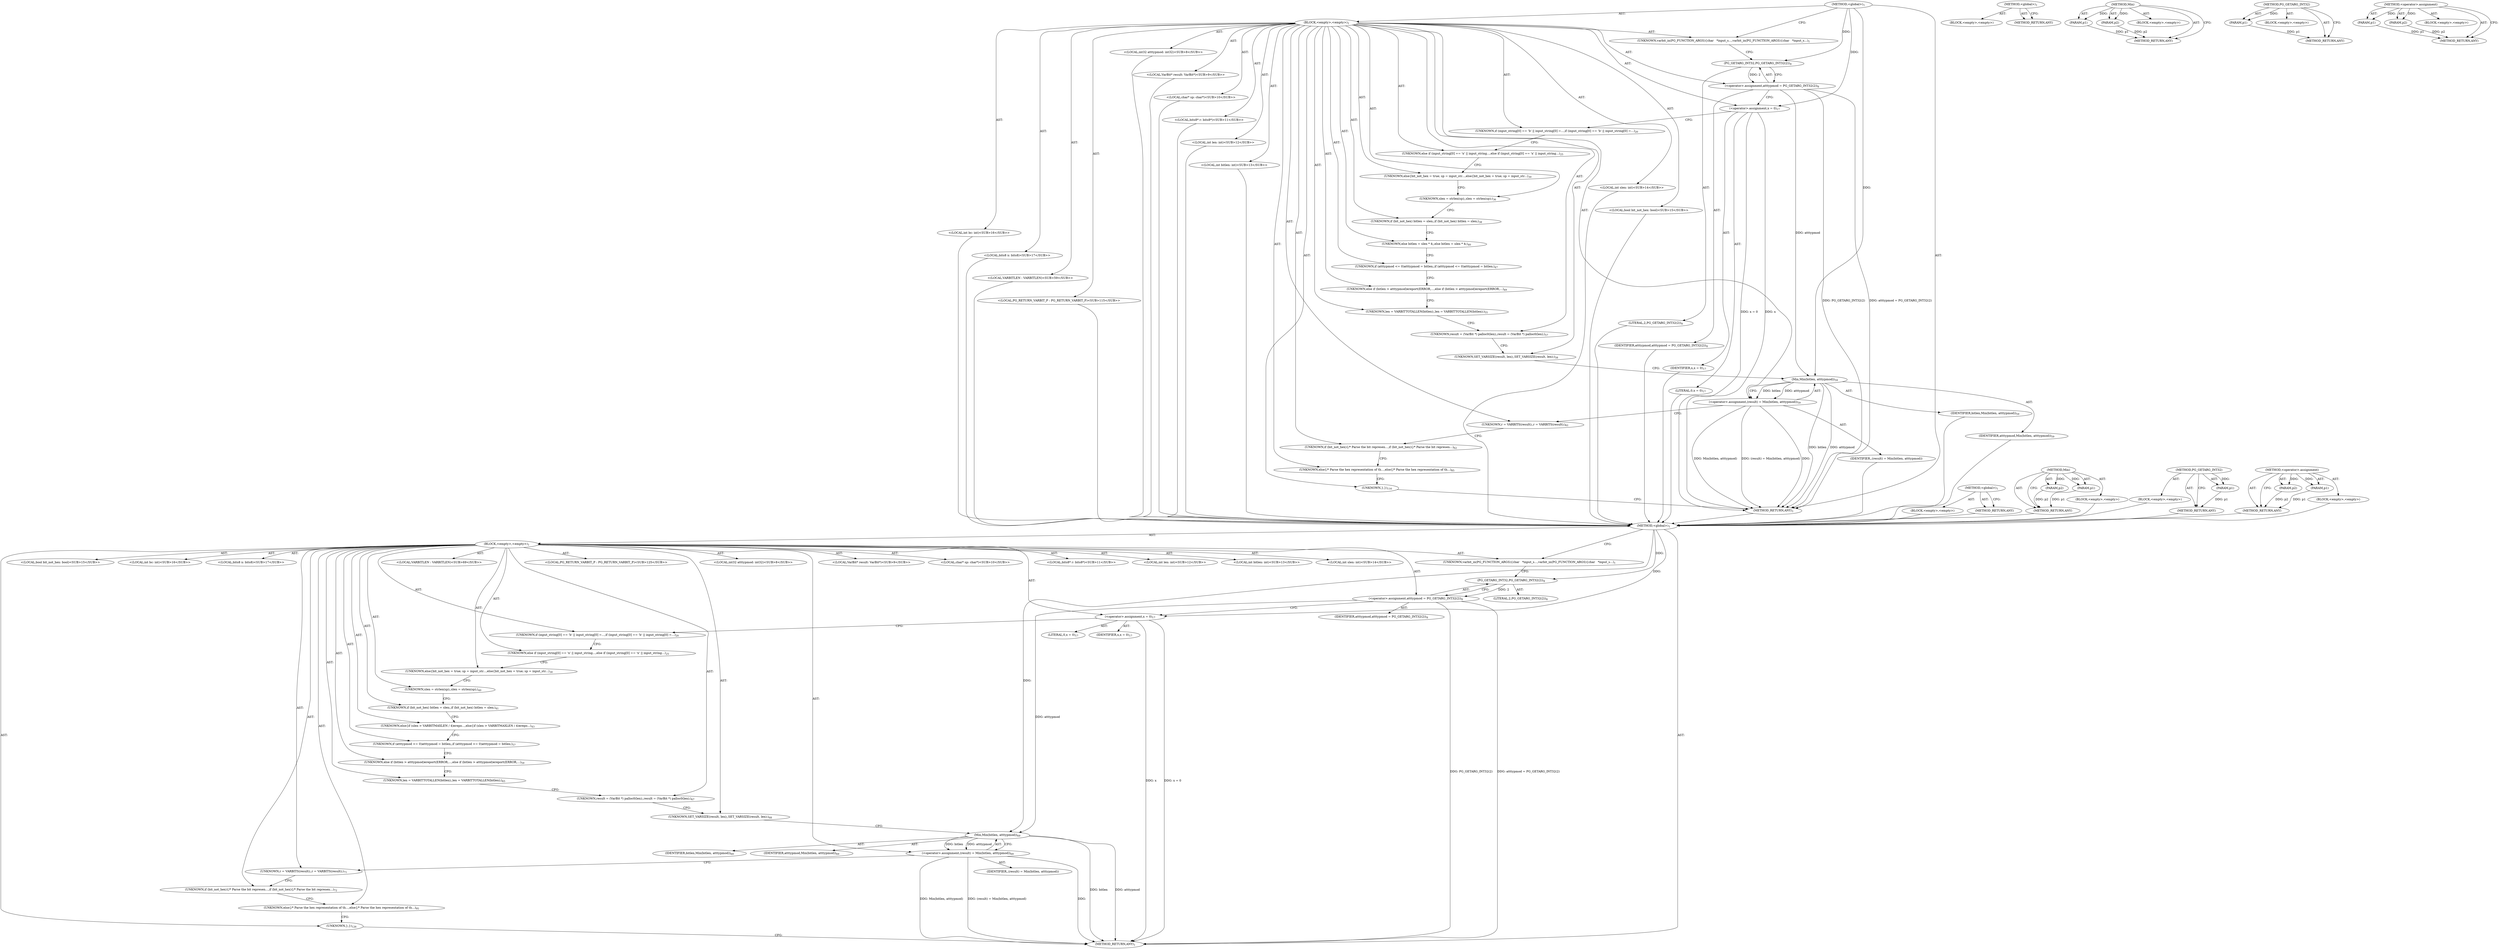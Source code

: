 digraph "&lt;operator&gt;.assignment" {
vulnerable_6 [label=<(METHOD,&lt;global&gt;)<SUB>1</SUB>>];
vulnerable_7 [label=<(BLOCK,&lt;empty&gt;,&lt;empty&gt;)<SUB>1</SUB>>];
vulnerable_8 [label=<(UNKNOWN,varbit_in(PG_FUNCTION_ARGS)
{
	char	   *input_s...,varbit_in(PG_FUNCTION_ARGS)
{
	char	   *input_s...)<SUB>1</SUB>>];
vulnerable_9 [label="<(LOCAL,int32 atttypmod: int32)<SUB>8</SUB>>"];
vulnerable_10 [label=<(&lt;operator&gt;.assignment,atttypmod = PG_GETARG_INT32(2))<SUB>8</SUB>>];
vulnerable_11 [label=<(IDENTIFIER,atttypmod,atttypmod = PG_GETARG_INT32(2))<SUB>8</SUB>>];
vulnerable_12 [label=<(PG_GETARG_INT32,PG_GETARG_INT32(2))<SUB>8</SUB>>];
vulnerable_13 [label=<(LITERAL,2,PG_GETARG_INT32(2))<SUB>8</SUB>>];
vulnerable_14 [label="<(LOCAL,VarBit* result: VarBit*)<SUB>9</SUB>>"];
vulnerable_15 [label="<(LOCAL,char* sp: char*)<SUB>10</SUB>>"];
vulnerable_16 [label="<(LOCAL,bits8* r: bits8*)<SUB>11</SUB>>"];
vulnerable_17 [label="<(LOCAL,int len: int)<SUB>12</SUB>>"];
vulnerable_18 [label="<(LOCAL,int bitlen: int)<SUB>13</SUB>>"];
vulnerable_19 [label="<(LOCAL,int slen: int)<SUB>14</SUB>>"];
vulnerable_20 [label="<(LOCAL,bool bit_not_hex: bool)<SUB>15</SUB>>"];
vulnerable_21 [label="<(LOCAL,int bc: int)<SUB>16</SUB>>"];
vulnerable_22 [label="<(LOCAL,bits8 x: bits8)<SUB>17</SUB>>"];
vulnerable_23 [label=<(&lt;operator&gt;.assignment,x = 0)<SUB>17</SUB>>];
vulnerable_24 [label=<(IDENTIFIER,x,x = 0)<SUB>17</SUB>>];
vulnerable_25 [label=<(LITERAL,0,x = 0)<SUB>17</SUB>>];
vulnerable_26 [label=<(UNKNOWN,if (input_string[0] == 'b' || input_string[0] =...,if (input_string[0] == 'b' || input_string[0] =...)<SUB>20</SUB>>];
vulnerable_27 [label=<(UNKNOWN,else if (input_string[0] == 'x' || input_string...,else if (input_string[0] == 'x' || input_string...)<SUB>25</SUB>>];
vulnerable_28 [label=<(UNKNOWN,else
	{
		bit_not_hex = true;
 		sp = input_str...,else
	{
		bit_not_hex = true;
 		sp = input_str...)<SUB>30</SUB>>];
vulnerable_29 [label=<(UNKNOWN,slen = strlen(sp);,slen = strlen(sp);)<SUB>36</SUB>>];
vulnerable_30 [label=<(UNKNOWN,if (bit_not_hex)
 		bitlen = slen;,if (bit_not_hex)
 		bitlen = slen;)<SUB>38</SUB>>];
vulnerable_31 [label=<(UNKNOWN,else
 		bitlen = slen * 4;,else
 		bitlen = slen * 4;)<SUB>40</SUB>>];
vulnerable_32 [label=<(UNKNOWN,if (atttypmod &lt;= 0)
		atttypmod = bitlen;,if (atttypmod &lt;= 0)
		atttypmod = bitlen;)<SUB>47</SUB>>];
vulnerable_33 [label=<(UNKNOWN,else if (bitlen &gt; atttypmod)
		ereport(ERROR,
	...,else if (bitlen &gt; atttypmod)
		ereport(ERROR,
	...)<SUB>49</SUB>>];
vulnerable_34 [label=<(UNKNOWN,len = VARBITTOTALLEN(bitlen);,len = VARBITTOTALLEN(bitlen);)<SUB>55</SUB>>];
vulnerable_35 [label=<(UNKNOWN,result = (VarBit *) palloc0(len);,result = (VarBit *) palloc0(len);)<SUB>57</SUB>>];
vulnerable_36 [label=<(UNKNOWN,SET_VARSIZE(result, len);,SET_VARSIZE(result, len);)<SUB>58</SUB>>];
vulnerable_37 [label="<(LOCAL,VARBITLEN : VARBITLEN)<SUB>59</SUB>>"];
vulnerable_38 [label=<(&lt;operator&gt;.assignment,(result) = Min(bitlen, atttypmod))<SUB>59</SUB>>];
vulnerable_39 [label=<(IDENTIFIER,,(result) = Min(bitlen, atttypmod))>];
vulnerable_40 [label=<(Min,Min(bitlen, atttypmod))<SUB>59</SUB>>];
vulnerable_41 [label=<(IDENTIFIER,bitlen,Min(bitlen, atttypmod))<SUB>59</SUB>>];
vulnerable_42 [label=<(IDENTIFIER,atttypmod,Min(bitlen, atttypmod))<SUB>59</SUB>>];
vulnerable_43 [label=<(UNKNOWN,r = VARBITS(result);,r = VARBITS(result);)<SUB>61</SUB>>];
vulnerable_44 [label=<(UNKNOWN,if (bit_not_hex)
	{
		/* Parse the bit represen...,if (bit_not_hex)
	{
		/* Parse the bit represen...)<SUB>62</SUB>>];
vulnerable_45 [label=<(UNKNOWN,else
	{
		/* Parse the hex representation of th...,else
	{
		/* Parse the hex representation of th...)<SUB>85</SUB>>];
vulnerable_46 [label="<(LOCAL,PG_RETURN_VARBIT_P : PG_RETURN_VARBIT_P)<SUB>115</SUB>>"];
vulnerable_47 [label=<(UNKNOWN,},})<SUB>116</SUB>>];
vulnerable_48 [label=<(METHOD_RETURN,ANY)<SUB>1</SUB>>];
vulnerable_71 [label=<(METHOD,&lt;global&gt;)<SUB>1</SUB>>];
vulnerable_72 [label=<(BLOCK,&lt;empty&gt;,&lt;empty&gt;)>];
vulnerable_73 [label=<(METHOD_RETURN,ANY)>];
vulnerable_86 [label=<(METHOD,Min)>];
vulnerable_87 [label=<(PARAM,p1)>];
vulnerable_88 [label=<(PARAM,p2)>];
vulnerable_89 [label=<(BLOCK,&lt;empty&gt;,&lt;empty&gt;)>];
vulnerable_90 [label=<(METHOD_RETURN,ANY)>];
vulnerable_82 [label=<(METHOD,PG_GETARG_INT32)>];
vulnerable_83 [label=<(PARAM,p1)>];
vulnerable_84 [label=<(BLOCK,&lt;empty&gt;,&lt;empty&gt;)>];
vulnerable_85 [label=<(METHOD_RETURN,ANY)>];
vulnerable_77 [label=<(METHOD,&lt;operator&gt;.assignment)>];
vulnerable_78 [label=<(PARAM,p1)>];
vulnerable_79 [label=<(PARAM,p2)>];
vulnerable_80 [label=<(BLOCK,&lt;empty&gt;,&lt;empty&gt;)>];
vulnerable_81 [label=<(METHOD_RETURN,ANY)>];
fixed_6 [label=<(METHOD,&lt;global&gt;)<SUB>1</SUB>>];
fixed_7 [label=<(BLOCK,&lt;empty&gt;,&lt;empty&gt;)<SUB>1</SUB>>];
fixed_8 [label=<(UNKNOWN,varbit_in(PG_FUNCTION_ARGS)
{
	char	   *input_s...,varbit_in(PG_FUNCTION_ARGS)
{
	char	   *input_s...)<SUB>1</SUB>>];
fixed_9 [label="<(LOCAL,int32 atttypmod: int32)<SUB>8</SUB>>"];
fixed_10 [label=<(&lt;operator&gt;.assignment,atttypmod = PG_GETARG_INT32(2))<SUB>8</SUB>>];
fixed_11 [label=<(IDENTIFIER,atttypmod,atttypmod = PG_GETARG_INT32(2))<SUB>8</SUB>>];
fixed_12 [label=<(PG_GETARG_INT32,PG_GETARG_INT32(2))<SUB>8</SUB>>];
fixed_13 [label=<(LITERAL,2,PG_GETARG_INT32(2))<SUB>8</SUB>>];
fixed_14 [label="<(LOCAL,VarBit* result: VarBit*)<SUB>9</SUB>>"];
fixed_15 [label="<(LOCAL,char* sp: char*)<SUB>10</SUB>>"];
fixed_16 [label="<(LOCAL,bits8* r: bits8*)<SUB>11</SUB>>"];
fixed_17 [label="<(LOCAL,int len: int)<SUB>12</SUB>>"];
fixed_18 [label="<(LOCAL,int bitlen: int)<SUB>13</SUB>>"];
fixed_19 [label="<(LOCAL,int slen: int)<SUB>14</SUB>>"];
fixed_20 [label="<(LOCAL,bool bit_not_hex: bool)<SUB>15</SUB>>"];
fixed_21 [label="<(LOCAL,int bc: int)<SUB>16</SUB>>"];
fixed_22 [label="<(LOCAL,bits8 x: bits8)<SUB>17</SUB>>"];
fixed_23 [label=<(&lt;operator&gt;.assignment,x = 0)<SUB>17</SUB>>];
fixed_24 [label=<(IDENTIFIER,x,x = 0)<SUB>17</SUB>>];
fixed_25 [label=<(LITERAL,0,x = 0)<SUB>17</SUB>>];
fixed_26 [label=<(UNKNOWN,if (input_string[0] == 'b' || input_string[0] =...,if (input_string[0] == 'b' || input_string[0] =...)<SUB>20</SUB>>];
fixed_27 [label=<(UNKNOWN,else if (input_string[0] == 'x' || input_string...,else if (input_string[0] == 'x' || input_string...)<SUB>25</SUB>>];
fixed_28 [label=<(UNKNOWN,else
	{
		bit_not_hex = true;
 		sp = input_str...,else
	{
		bit_not_hex = true;
 		sp = input_str...)<SUB>30</SUB>>];
fixed_29 [label=<(UNKNOWN,slen = strlen(sp);,slen = strlen(sp);)<SUB>40</SUB>>];
fixed_30 [label=<(UNKNOWN,if (bit_not_hex)
 		bitlen = slen;,if (bit_not_hex)
 		bitlen = slen;)<SUB>41</SUB>>];
fixed_31 [label=<(UNKNOWN,else
	{
		if (slen &gt; VARBITMAXLEN / 4)
			erepo...,else
	{
		if (slen &gt; VARBITMAXLEN / 4)
			erepo...)<SUB>43</SUB>>];
fixed_32 [label=<(UNKNOWN,if (atttypmod &lt;= 0)
		atttypmod = bitlen;,if (atttypmod &lt;= 0)
		atttypmod = bitlen;)<SUB>57</SUB>>];
fixed_33 [label=<(UNKNOWN,else if (bitlen &gt; atttypmod)
		ereport(ERROR,
	...,else if (bitlen &gt; atttypmod)
		ereport(ERROR,
	...)<SUB>59</SUB>>];
fixed_34 [label=<(UNKNOWN,len = VARBITTOTALLEN(bitlen);,len = VARBITTOTALLEN(bitlen);)<SUB>65</SUB>>];
fixed_35 [label=<(UNKNOWN,result = (VarBit *) palloc0(len);,result = (VarBit *) palloc0(len);)<SUB>67</SUB>>];
fixed_36 [label=<(UNKNOWN,SET_VARSIZE(result, len);,SET_VARSIZE(result, len);)<SUB>68</SUB>>];
fixed_37 [label="<(LOCAL,VARBITLEN : VARBITLEN)<SUB>69</SUB>>"];
fixed_38 [label=<(&lt;operator&gt;.assignment,(result) = Min(bitlen, atttypmod))<SUB>69</SUB>>];
fixed_39 [label=<(IDENTIFIER,,(result) = Min(bitlen, atttypmod))>];
fixed_40 [label=<(Min,Min(bitlen, atttypmod))<SUB>69</SUB>>];
fixed_41 [label=<(IDENTIFIER,bitlen,Min(bitlen, atttypmod))<SUB>69</SUB>>];
fixed_42 [label=<(IDENTIFIER,atttypmod,Min(bitlen, atttypmod))<SUB>69</SUB>>];
fixed_43 [label=<(UNKNOWN,r = VARBITS(result);,r = VARBITS(result);)<SUB>71</SUB>>];
fixed_44 [label=<(UNKNOWN,if (bit_not_hex)
	{
		/* Parse the bit represen...,if (bit_not_hex)
	{
		/* Parse the bit represen...)<SUB>72</SUB>>];
fixed_45 [label=<(UNKNOWN,else
	{
		/* Parse the hex representation of th...,else
	{
		/* Parse the hex representation of th...)<SUB>95</SUB>>];
fixed_46 [label="<(LOCAL,PG_RETURN_VARBIT_P : PG_RETURN_VARBIT_P)<SUB>125</SUB>>"];
fixed_47 [label=<(UNKNOWN,},})<SUB>126</SUB>>];
fixed_48 [label=<(METHOD_RETURN,ANY)<SUB>1</SUB>>];
fixed_71 [label=<(METHOD,&lt;global&gt;)<SUB>1</SUB>>];
fixed_72 [label=<(BLOCK,&lt;empty&gt;,&lt;empty&gt;)>];
fixed_73 [label=<(METHOD_RETURN,ANY)>];
fixed_86 [label=<(METHOD,Min)>];
fixed_87 [label=<(PARAM,p1)>];
fixed_88 [label=<(PARAM,p2)>];
fixed_89 [label=<(BLOCK,&lt;empty&gt;,&lt;empty&gt;)>];
fixed_90 [label=<(METHOD_RETURN,ANY)>];
fixed_82 [label=<(METHOD,PG_GETARG_INT32)>];
fixed_83 [label=<(PARAM,p1)>];
fixed_84 [label=<(BLOCK,&lt;empty&gt;,&lt;empty&gt;)>];
fixed_85 [label=<(METHOD_RETURN,ANY)>];
fixed_77 [label=<(METHOD,&lt;operator&gt;.assignment)>];
fixed_78 [label=<(PARAM,p1)>];
fixed_79 [label=<(PARAM,p2)>];
fixed_80 [label=<(BLOCK,&lt;empty&gt;,&lt;empty&gt;)>];
fixed_81 [label=<(METHOD_RETURN,ANY)>];
vulnerable_6 -> vulnerable_7  [key=0, label="AST: "];
vulnerable_6 -> vulnerable_48  [key=0, label="AST: "];
vulnerable_6 -> vulnerable_8  [key=0, label="CFG: "];
vulnerable_6 -> vulnerable_23  [key=0, label="DDG: "];
vulnerable_6 -> vulnerable_12  [key=0, label="DDG: "];
vulnerable_6 -> vulnerable_40  [key=0, label="DDG: "];
vulnerable_7 -> vulnerable_8  [key=0, label="AST: "];
vulnerable_7 -> vulnerable_9  [key=0, label="AST: "];
vulnerable_7 -> vulnerable_10  [key=0, label="AST: "];
vulnerable_7 -> vulnerable_14  [key=0, label="AST: "];
vulnerable_7 -> vulnerable_15  [key=0, label="AST: "];
vulnerable_7 -> vulnerable_16  [key=0, label="AST: "];
vulnerable_7 -> vulnerable_17  [key=0, label="AST: "];
vulnerable_7 -> vulnerable_18  [key=0, label="AST: "];
vulnerable_7 -> vulnerable_19  [key=0, label="AST: "];
vulnerable_7 -> vulnerable_20  [key=0, label="AST: "];
vulnerable_7 -> vulnerable_21  [key=0, label="AST: "];
vulnerable_7 -> vulnerable_22  [key=0, label="AST: "];
vulnerable_7 -> vulnerable_23  [key=0, label="AST: "];
vulnerable_7 -> vulnerable_26  [key=0, label="AST: "];
vulnerable_7 -> vulnerable_27  [key=0, label="AST: "];
vulnerable_7 -> vulnerable_28  [key=0, label="AST: "];
vulnerable_7 -> vulnerable_29  [key=0, label="AST: "];
vulnerable_7 -> vulnerable_30  [key=0, label="AST: "];
vulnerable_7 -> vulnerable_31  [key=0, label="AST: "];
vulnerable_7 -> vulnerable_32  [key=0, label="AST: "];
vulnerable_7 -> vulnerable_33  [key=0, label="AST: "];
vulnerable_7 -> vulnerable_34  [key=0, label="AST: "];
vulnerable_7 -> vulnerable_35  [key=0, label="AST: "];
vulnerable_7 -> vulnerable_36  [key=0, label="AST: "];
vulnerable_7 -> vulnerable_37  [key=0, label="AST: "];
vulnerable_7 -> vulnerable_38  [key=0, label="AST: "];
vulnerable_7 -> vulnerable_43  [key=0, label="AST: "];
vulnerable_7 -> vulnerable_44  [key=0, label="AST: "];
vulnerable_7 -> vulnerable_45  [key=0, label="AST: "];
vulnerable_7 -> vulnerable_46  [key=0, label="AST: "];
vulnerable_7 -> vulnerable_47  [key=0, label="AST: "];
vulnerable_8 -> vulnerable_12  [key=0, label="CFG: "];
vulnerable_9 -> fixed_6  [key=0];
vulnerable_10 -> vulnerable_11  [key=0, label="AST: "];
vulnerable_10 -> vulnerable_12  [key=0, label="AST: "];
vulnerable_10 -> vulnerable_23  [key=0, label="CFG: "];
vulnerable_10 -> vulnerable_48  [key=0, label="DDG: PG_GETARG_INT32(2)"];
vulnerable_10 -> vulnerable_48  [key=1, label="DDG: atttypmod = PG_GETARG_INT32(2)"];
vulnerable_10 -> vulnerable_40  [key=0, label="DDG: atttypmod"];
vulnerable_11 -> fixed_6  [key=0];
vulnerable_12 -> vulnerable_13  [key=0, label="AST: "];
vulnerable_12 -> vulnerable_10  [key=0, label="CFG: "];
vulnerable_12 -> vulnerable_10  [key=1, label="DDG: 2"];
vulnerable_13 -> fixed_6  [key=0];
vulnerable_14 -> fixed_6  [key=0];
vulnerable_15 -> fixed_6  [key=0];
vulnerable_16 -> fixed_6  [key=0];
vulnerable_17 -> fixed_6  [key=0];
vulnerable_18 -> fixed_6  [key=0];
vulnerable_19 -> fixed_6  [key=0];
vulnerable_20 -> fixed_6  [key=0];
vulnerable_21 -> fixed_6  [key=0];
vulnerable_22 -> fixed_6  [key=0];
vulnerable_23 -> vulnerable_24  [key=0, label="AST: "];
vulnerable_23 -> vulnerable_25  [key=0, label="AST: "];
vulnerable_23 -> vulnerable_26  [key=0, label="CFG: "];
vulnerable_23 -> vulnerable_48  [key=0, label="DDG: x"];
vulnerable_23 -> vulnerable_48  [key=1, label="DDG: x = 0"];
vulnerable_24 -> fixed_6  [key=0];
vulnerable_25 -> fixed_6  [key=0];
vulnerable_26 -> vulnerable_27  [key=0, label="CFG: "];
vulnerable_27 -> vulnerable_28  [key=0, label="CFG: "];
vulnerable_28 -> vulnerable_29  [key=0, label="CFG: "];
vulnerable_29 -> vulnerable_30  [key=0, label="CFG: "];
vulnerable_30 -> vulnerable_31  [key=0, label="CFG: "];
vulnerable_31 -> vulnerable_32  [key=0, label="CFG: "];
vulnerable_32 -> vulnerable_33  [key=0, label="CFG: "];
vulnerable_33 -> vulnerable_34  [key=0, label="CFG: "];
vulnerable_34 -> vulnerable_35  [key=0, label="CFG: "];
vulnerable_35 -> vulnerable_36  [key=0, label="CFG: "];
vulnerable_36 -> vulnerable_40  [key=0, label="CFG: "];
vulnerable_37 -> fixed_6  [key=0];
vulnerable_38 -> vulnerable_39  [key=0, label="AST: "];
vulnerable_38 -> vulnerable_40  [key=0, label="AST: "];
vulnerable_38 -> vulnerable_43  [key=0, label="CFG: "];
vulnerable_38 -> vulnerable_48  [key=0, label="DDG: Min(bitlen, atttypmod)"];
vulnerable_38 -> vulnerable_48  [key=1, label="DDG: (result) = Min(bitlen, atttypmod)"];
vulnerable_38 -> vulnerable_48  [key=2, label="DDG: "];
vulnerable_39 -> fixed_6  [key=0];
vulnerable_40 -> vulnerable_41  [key=0, label="AST: "];
vulnerable_40 -> vulnerable_42  [key=0, label="AST: "];
vulnerable_40 -> vulnerable_38  [key=0, label="CFG: "];
vulnerable_40 -> vulnerable_38  [key=1, label="DDG: bitlen"];
vulnerable_40 -> vulnerable_38  [key=2, label="DDG: atttypmod"];
vulnerable_40 -> vulnerable_48  [key=0, label="DDG: bitlen"];
vulnerable_40 -> vulnerable_48  [key=1, label="DDG: atttypmod"];
vulnerable_41 -> fixed_6  [key=0];
vulnerable_42 -> fixed_6  [key=0];
vulnerable_43 -> vulnerable_44  [key=0, label="CFG: "];
vulnerable_44 -> vulnerable_45  [key=0, label="CFG: "];
vulnerable_45 -> vulnerable_47  [key=0, label="CFG: "];
vulnerable_46 -> fixed_6  [key=0];
vulnerable_47 -> vulnerable_48  [key=0, label="CFG: "];
vulnerable_48 -> fixed_6  [key=0];
vulnerable_71 -> vulnerable_72  [key=0, label="AST: "];
vulnerable_71 -> vulnerable_73  [key=0, label="AST: "];
vulnerable_71 -> vulnerable_73  [key=1, label="CFG: "];
vulnerable_72 -> fixed_6  [key=0];
vulnerable_73 -> fixed_6  [key=0];
vulnerable_86 -> vulnerable_87  [key=0, label="AST: "];
vulnerable_86 -> vulnerable_87  [key=1, label="DDG: "];
vulnerable_86 -> vulnerable_89  [key=0, label="AST: "];
vulnerable_86 -> vulnerable_88  [key=0, label="AST: "];
vulnerable_86 -> vulnerable_88  [key=1, label="DDG: "];
vulnerable_86 -> vulnerable_90  [key=0, label="AST: "];
vulnerable_86 -> vulnerable_90  [key=1, label="CFG: "];
vulnerable_87 -> vulnerable_90  [key=0, label="DDG: p1"];
vulnerable_88 -> vulnerable_90  [key=0, label="DDG: p2"];
vulnerable_89 -> fixed_6  [key=0];
vulnerable_90 -> fixed_6  [key=0];
vulnerable_82 -> vulnerable_83  [key=0, label="AST: "];
vulnerable_82 -> vulnerable_83  [key=1, label="DDG: "];
vulnerable_82 -> vulnerable_84  [key=0, label="AST: "];
vulnerable_82 -> vulnerable_85  [key=0, label="AST: "];
vulnerable_82 -> vulnerable_85  [key=1, label="CFG: "];
vulnerable_83 -> vulnerable_85  [key=0, label="DDG: p1"];
vulnerable_84 -> fixed_6  [key=0];
vulnerable_85 -> fixed_6  [key=0];
vulnerable_77 -> vulnerable_78  [key=0, label="AST: "];
vulnerable_77 -> vulnerable_78  [key=1, label="DDG: "];
vulnerable_77 -> vulnerable_80  [key=0, label="AST: "];
vulnerable_77 -> vulnerable_79  [key=0, label="AST: "];
vulnerable_77 -> vulnerable_79  [key=1, label="DDG: "];
vulnerable_77 -> vulnerable_81  [key=0, label="AST: "];
vulnerable_77 -> vulnerable_81  [key=1, label="CFG: "];
vulnerable_78 -> vulnerable_81  [key=0, label="DDG: p1"];
vulnerable_79 -> vulnerable_81  [key=0, label="DDG: p2"];
vulnerable_80 -> fixed_6  [key=0];
vulnerable_81 -> fixed_6  [key=0];
fixed_6 -> fixed_7  [key=0, label="AST: "];
fixed_6 -> fixed_48  [key=0, label="AST: "];
fixed_6 -> fixed_8  [key=0, label="CFG: "];
fixed_6 -> fixed_23  [key=0, label="DDG: "];
fixed_6 -> fixed_12  [key=0, label="DDG: "];
fixed_6 -> fixed_40  [key=0, label="DDG: "];
fixed_7 -> fixed_8  [key=0, label="AST: "];
fixed_7 -> fixed_9  [key=0, label="AST: "];
fixed_7 -> fixed_10  [key=0, label="AST: "];
fixed_7 -> fixed_14  [key=0, label="AST: "];
fixed_7 -> fixed_15  [key=0, label="AST: "];
fixed_7 -> fixed_16  [key=0, label="AST: "];
fixed_7 -> fixed_17  [key=0, label="AST: "];
fixed_7 -> fixed_18  [key=0, label="AST: "];
fixed_7 -> fixed_19  [key=0, label="AST: "];
fixed_7 -> fixed_20  [key=0, label="AST: "];
fixed_7 -> fixed_21  [key=0, label="AST: "];
fixed_7 -> fixed_22  [key=0, label="AST: "];
fixed_7 -> fixed_23  [key=0, label="AST: "];
fixed_7 -> fixed_26  [key=0, label="AST: "];
fixed_7 -> fixed_27  [key=0, label="AST: "];
fixed_7 -> fixed_28  [key=0, label="AST: "];
fixed_7 -> fixed_29  [key=0, label="AST: "];
fixed_7 -> fixed_30  [key=0, label="AST: "];
fixed_7 -> fixed_31  [key=0, label="AST: "];
fixed_7 -> fixed_32  [key=0, label="AST: "];
fixed_7 -> fixed_33  [key=0, label="AST: "];
fixed_7 -> fixed_34  [key=0, label="AST: "];
fixed_7 -> fixed_35  [key=0, label="AST: "];
fixed_7 -> fixed_36  [key=0, label="AST: "];
fixed_7 -> fixed_37  [key=0, label="AST: "];
fixed_7 -> fixed_38  [key=0, label="AST: "];
fixed_7 -> fixed_43  [key=0, label="AST: "];
fixed_7 -> fixed_44  [key=0, label="AST: "];
fixed_7 -> fixed_45  [key=0, label="AST: "];
fixed_7 -> fixed_46  [key=0, label="AST: "];
fixed_7 -> fixed_47  [key=0, label="AST: "];
fixed_8 -> fixed_12  [key=0, label="CFG: "];
fixed_10 -> fixed_11  [key=0, label="AST: "];
fixed_10 -> fixed_12  [key=0, label="AST: "];
fixed_10 -> fixed_23  [key=0, label="CFG: "];
fixed_10 -> fixed_48  [key=0, label="DDG: PG_GETARG_INT32(2)"];
fixed_10 -> fixed_48  [key=1, label="DDG: atttypmod = PG_GETARG_INT32(2)"];
fixed_10 -> fixed_40  [key=0, label="DDG: atttypmod"];
fixed_12 -> fixed_13  [key=0, label="AST: "];
fixed_12 -> fixed_10  [key=0, label="CFG: "];
fixed_12 -> fixed_10  [key=1, label="DDG: 2"];
fixed_23 -> fixed_24  [key=0, label="AST: "];
fixed_23 -> fixed_25  [key=0, label="AST: "];
fixed_23 -> fixed_26  [key=0, label="CFG: "];
fixed_23 -> fixed_48  [key=0, label="DDG: x"];
fixed_23 -> fixed_48  [key=1, label="DDG: x = 0"];
fixed_26 -> fixed_27  [key=0, label="CFG: "];
fixed_27 -> fixed_28  [key=0, label="CFG: "];
fixed_28 -> fixed_29  [key=0, label="CFG: "];
fixed_29 -> fixed_30  [key=0, label="CFG: "];
fixed_30 -> fixed_31  [key=0, label="CFG: "];
fixed_31 -> fixed_32  [key=0, label="CFG: "];
fixed_32 -> fixed_33  [key=0, label="CFG: "];
fixed_33 -> fixed_34  [key=0, label="CFG: "];
fixed_34 -> fixed_35  [key=0, label="CFG: "];
fixed_35 -> fixed_36  [key=0, label="CFG: "];
fixed_36 -> fixed_40  [key=0, label="CFG: "];
fixed_38 -> fixed_39  [key=0, label="AST: "];
fixed_38 -> fixed_40  [key=0, label="AST: "];
fixed_38 -> fixed_43  [key=0, label="CFG: "];
fixed_38 -> fixed_48  [key=0, label="DDG: Min(bitlen, atttypmod)"];
fixed_38 -> fixed_48  [key=1, label="DDG: (result) = Min(bitlen, atttypmod)"];
fixed_38 -> fixed_48  [key=2, label="DDG: "];
fixed_40 -> fixed_41  [key=0, label="AST: "];
fixed_40 -> fixed_42  [key=0, label="AST: "];
fixed_40 -> fixed_38  [key=0, label="CFG: "];
fixed_40 -> fixed_38  [key=1, label="DDG: bitlen"];
fixed_40 -> fixed_38  [key=2, label="DDG: atttypmod"];
fixed_40 -> fixed_48  [key=0, label="DDG: bitlen"];
fixed_40 -> fixed_48  [key=1, label="DDG: atttypmod"];
fixed_43 -> fixed_44  [key=0, label="CFG: "];
fixed_44 -> fixed_45  [key=0, label="CFG: "];
fixed_45 -> fixed_47  [key=0, label="CFG: "];
fixed_47 -> fixed_48  [key=0, label="CFG: "];
fixed_71 -> fixed_72  [key=0, label="AST: "];
fixed_71 -> fixed_73  [key=0, label="AST: "];
fixed_71 -> fixed_73  [key=1, label="CFG: "];
fixed_86 -> fixed_87  [key=0, label="AST: "];
fixed_86 -> fixed_87  [key=1, label="DDG: "];
fixed_86 -> fixed_89  [key=0, label="AST: "];
fixed_86 -> fixed_88  [key=0, label="AST: "];
fixed_86 -> fixed_88  [key=1, label="DDG: "];
fixed_86 -> fixed_90  [key=0, label="AST: "];
fixed_86 -> fixed_90  [key=1, label="CFG: "];
fixed_87 -> fixed_90  [key=0, label="DDG: p1"];
fixed_88 -> fixed_90  [key=0, label="DDG: p2"];
fixed_82 -> fixed_83  [key=0, label="AST: "];
fixed_82 -> fixed_83  [key=1, label="DDG: "];
fixed_82 -> fixed_84  [key=0, label="AST: "];
fixed_82 -> fixed_85  [key=0, label="AST: "];
fixed_82 -> fixed_85  [key=1, label="CFG: "];
fixed_83 -> fixed_85  [key=0, label="DDG: p1"];
fixed_77 -> fixed_78  [key=0, label="AST: "];
fixed_77 -> fixed_78  [key=1, label="DDG: "];
fixed_77 -> fixed_80  [key=0, label="AST: "];
fixed_77 -> fixed_79  [key=0, label="AST: "];
fixed_77 -> fixed_79  [key=1, label="DDG: "];
fixed_77 -> fixed_81  [key=0, label="AST: "];
fixed_77 -> fixed_81  [key=1, label="CFG: "];
fixed_78 -> fixed_81  [key=0, label="DDG: p1"];
fixed_79 -> fixed_81  [key=0, label="DDG: p2"];
}
